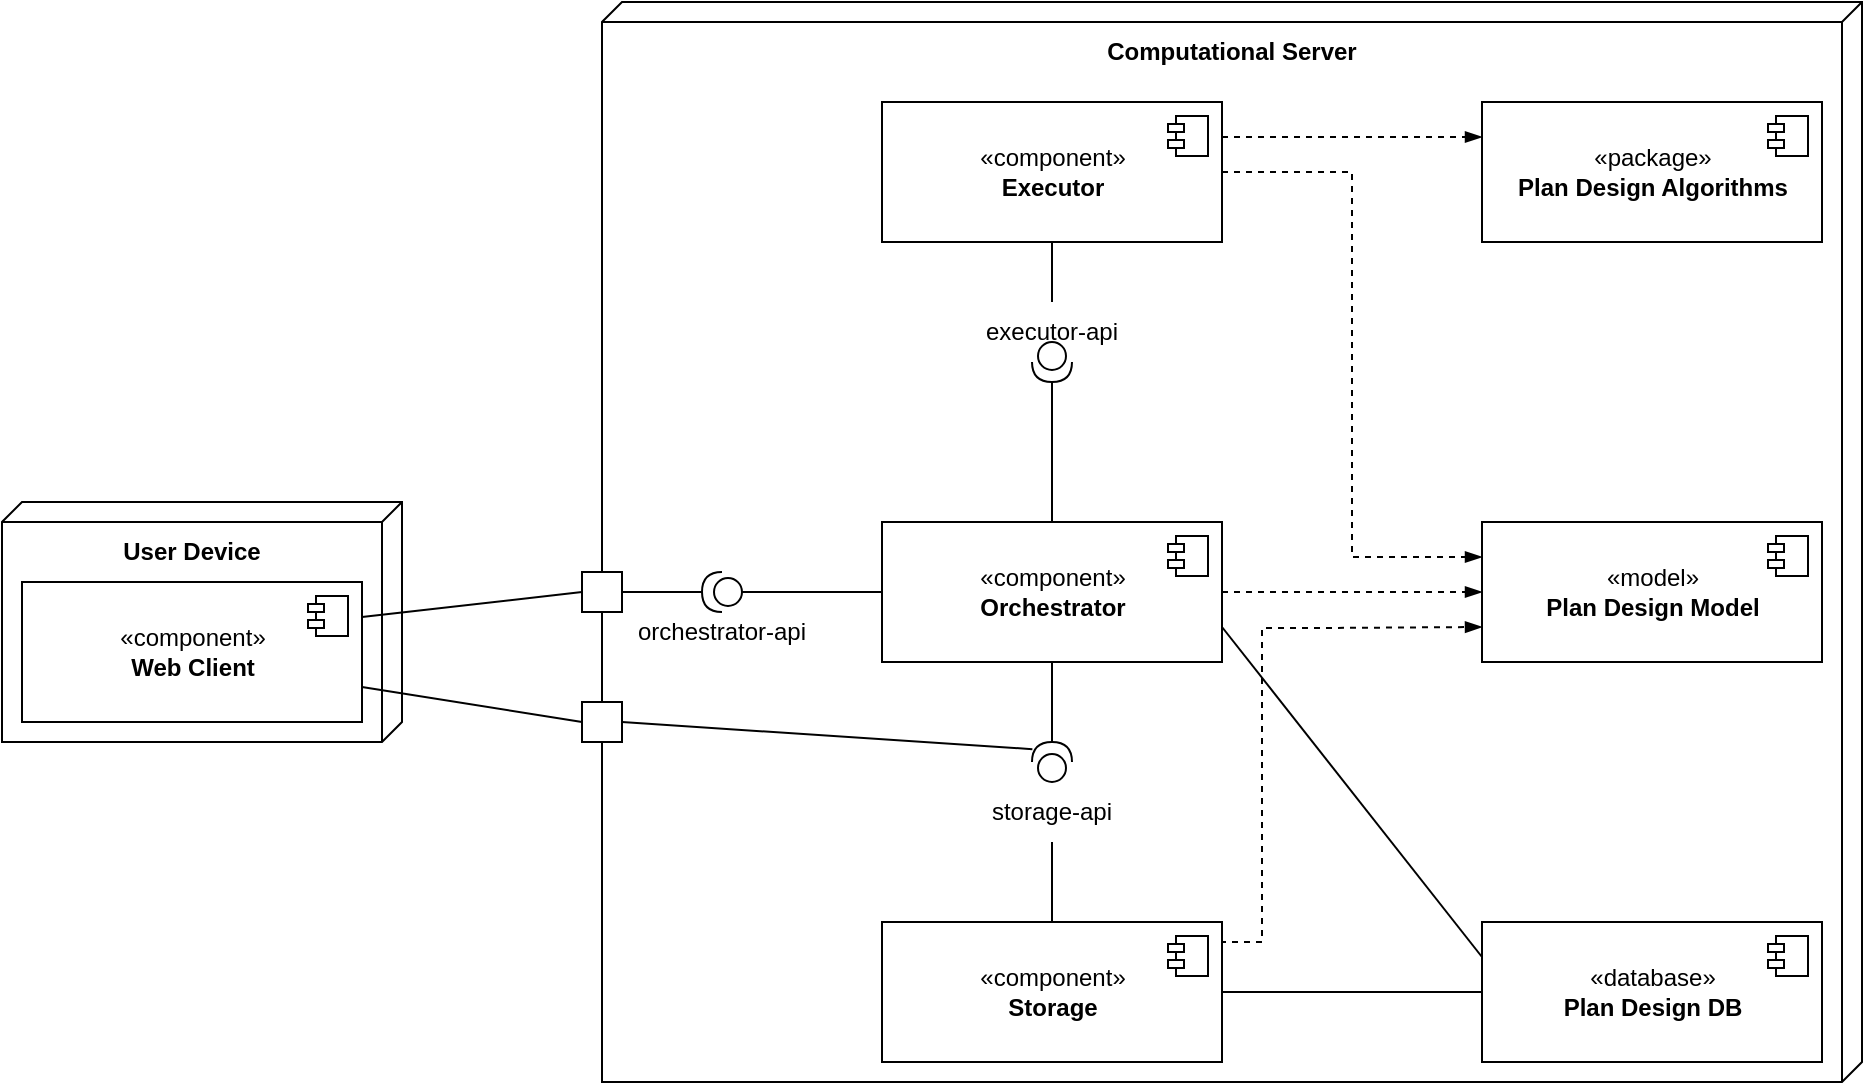 <mxfile version="17.2.4" type="device"><diagram id="kl-m7DRvVnAP5jv2bsS0" name="Страница 1"><mxGraphModel dx="1845" dy="741" grid="1" gridSize="10" guides="1" tooltips="1" connect="1" arrows="1" fold="1" page="1" pageScale="1" pageWidth="827" pageHeight="1169" math="0" shadow="0"><root><mxCell id="0"/><mxCell id="1" parent="0"/><mxCell id="913vFRCn7aOsAa7aIZj4-13" value="" style="verticalAlign=top;align=left;spacingTop=8;spacingLeft=2;spacingRight=12;shape=cube;size=10;direction=south;fontStyle=4;html=1;" parent="1" vertex="1"><mxGeometry x="150" y="40" width="630" height="540" as="geometry"/></mxCell><mxCell id="913vFRCn7aOsAa7aIZj4-14" value="&lt;b&gt;Computational Server&lt;/b&gt;" style="text;html=1;strokeColor=none;fillColor=none;align=center;verticalAlign=middle;whiteSpace=wrap;rounded=0;" parent="1" vertex="1"><mxGeometry x="400" y="50" width="130" height="30" as="geometry"/></mxCell><mxCell id="913vFRCn7aOsAa7aIZj4-11" value="" style="verticalAlign=top;align=left;spacingTop=8;spacingLeft=2;spacingRight=12;shape=cube;size=10;direction=south;fontStyle=4;html=1;" parent="1" vertex="1"><mxGeometry x="-150" y="290" width="200" height="120" as="geometry"/></mxCell><mxCell id="913vFRCn7aOsAa7aIZj4-36" style="edgeStyle=orthogonalEdgeStyle;rounded=0;orthogonalLoop=1;jettySize=auto;html=1;exitX=1;exitY=0.5;exitDx=0;exitDy=0;entryX=0;entryY=0.75;entryDx=0;entryDy=0;endArrow=blockThin;endFill=1;dashed=1;" parent="1" source="913vFRCn7aOsAa7aIZj4-1" target="913vFRCn7aOsAa7aIZj4-15" edge="1"><mxGeometry relative="1" as="geometry"><Array as="points"><mxPoint x="460" y="510"/><mxPoint x="480" y="510"/><mxPoint x="480" y="353"/><mxPoint x="510" y="353"/></Array></mxGeometry></mxCell><mxCell id="913vFRCn7aOsAa7aIZj4-41" style="edgeStyle=orthogonalEdgeStyle;rounded=0;orthogonalLoop=1;jettySize=auto;html=1;exitX=1;exitY=0.5;exitDx=0;exitDy=0;entryX=0;entryY=0.5;entryDx=0;entryDy=0;endArrow=none;endFill=0;" parent="1" source="913vFRCn7aOsAa7aIZj4-1" target="913vFRCn7aOsAa7aIZj4-7" edge="1"><mxGeometry relative="1" as="geometry"/></mxCell><mxCell id="913vFRCn7aOsAa7aIZj4-1" value="«component»&lt;br&gt;&lt;b&gt;Storage&lt;/b&gt;" style="html=1;dropTarget=0;" parent="1" vertex="1"><mxGeometry x="290" y="500" width="170" height="70" as="geometry"/></mxCell><mxCell id="913vFRCn7aOsAa7aIZj4-2" value="" style="shape=module;jettyWidth=8;jettyHeight=4;" parent="913vFRCn7aOsAa7aIZj4-1" vertex="1"><mxGeometry x="1" width="20" height="20" relative="1" as="geometry"><mxPoint x="-27" y="7" as="offset"/></mxGeometry></mxCell><mxCell id="913vFRCn7aOsAa7aIZj4-25" style="edgeStyle=orthogonalEdgeStyle;rounded=0;orthogonalLoop=1;jettySize=auto;html=1;exitX=0.5;exitY=1;exitDx=0;exitDy=0;entryX=0.5;entryY=0;entryDx=0;entryDy=0;endArrow=none;endFill=0;" parent="1" source="913vFRCn7aOsAa7aIZj4-3" target="913vFRCn7aOsAa7aIZj4-22" edge="1"><mxGeometry relative="1" as="geometry"/></mxCell><mxCell id="913vFRCn7aOsAa7aIZj4-39" style="edgeStyle=orthogonalEdgeStyle;rounded=0;orthogonalLoop=1;jettySize=auto;html=1;exitX=1;exitY=0.5;exitDx=0;exitDy=0;entryX=0;entryY=0.25;entryDx=0;entryDy=0;endArrow=blockThin;endFill=1;dashed=1;" parent="1" source="913vFRCn7aOsAa7aIZj4-3" target="913vFRCn7aOsAa7aIZj4-15" edge="1"><mxGeometry relative="1" as="geometry"/></mxCell><mxCell id="4" style="edgeStyle=orthogonalEdgeStyle;rounded=0;orthogonalLoop=1;jettySize=auto;html=1;exitX=1;exitY=0.25;exitDx=0;exitDy=0;entryX=0;entryY=0.25;entryDx=0;entryDy=0;endArrow=blockThin;endFill=1;dashed=1;" parent="1" source="913vFRCn7aOsAa7aIZj4-3" target="2" edge="1"><mxGeometry relative="1" as="geometry"/></mxCell><mxCell id="913vFRCn7aOsAa7aIZj4-3" value="«component»&lt;br&gt;&lt;b&gt;Executor&lt;/b&gt;" style="html=1;dropTarget=0;" parent="1" vertex="1"><mxGeometry x="290" y="90" width="170" height="70" as="geometry"/></mxCell><mxCell id="913vFRCn7aOsAa7aIZj4-4" value="" style="shape=module;jettyWidth=8;jettyHeight=4;" parent="913vFRCn7aOsAa7aIZj4-3" vertex="1"><mxGeometry x="1" width="20" height="20" relative="1" as="geometry"><mxPoint x="-27" y="7" as="offset"/></mxGeometry></mxCell><mxCell id="913vFRCn7aOsAa7aIZj4-37" style="edgeStyle=orthogonalEdgeStyle;rounded=0;orthogonalLoop=1;jettySize=auto;html=1;exitX=1;exitY=0.5;exitDx=0;exitDy=0;entryX=0;entryY=0.5;entryDx=0;entryDy=0;endArrow=blockThin;endFill=1;dashed=1;" parent="1" source="913vFRCn7aOsAa7aIZj4-5" target="913vFRCn7aOsAa7aIZj4-15" edge="1"><mxGeometry relative="1" as="geometry"/></mxCell><mxCell id="913vFRCn7aOsAa7aIZj4-42" style="rounded=0;orthogonalLoop=1;jettySize=auto;html=1;exitX=1;exitY=0.75;exitDx=0;exitDy=0;entryX=0;entryY=0.25;entryDx=0;entryDy=0;endArrow=none;endFill=0;" parent="1" source="913vFRCn7aOsAa7aIZj4-5" target="913vFRCn7aOsAa7aIZj4-7" edge="1"><mxGeometry relative="1" as="geometry"/></mxCell><mxCell id="913vFRCn7aOsAa7aIZj4-5" value="«component»&lt;br&gt;&lt;b&gt;Orchestrator&lt;/b&gt;" style="html=1;dropTarget=0;" parent="1" vertex="1"><mxGeometry x="290" y="300" width="170" height="70" as="geometry"/></mxCell><mxCell id="913vFRCn7aOsAa7aIZj4-6" value="" style="shape=module;jettyWidth=8;jettyHeight=4;" parent="913vFRCn7aOsAa7aIZj4-5" vertex="1"><mxGeometry x="1" width="20" height="20" relative="1" as="geometry"><mxPoint x="-27" y="7" as="offset"/></mxGeometry></mxCell><mxCell id="913vFRCn7aOsAa7aIZj4-7" value="«database»&lt;br&gt;&lt;b&gt;Plan Design DB&lt;/b&gt;" style="html=1;dropTarget=0;" parent="1" vertex="1"><mxGeometry x="590" y="500" width="170" height="70" as="geometry"/></mxCell><mxCell id="913vFRCn7aOsAa7aIZj4-8" value="" style="shape=module;jettyWidth=8;jettyHeight=4;" parent="913vFRCn7aOsAa7aIZj4-7" vertex="1"><mxGeometry x="1" width="20" height="20" relative="1" as="geometry"><mxPoint x="-27" y="7" as="offset"/></mxGeometry></mxCell><mxCell id="913vFRCn7aOsAa7aIZj4-49" style="edgeStyle=none;rounded=0;orthogonalLoop=1;jettySize=auto;html=1;exitX=1;exitY=0.25;exitDx=0;exitDy=0;entryX=0;entryY=0.5;entryDx=0;entryDy=0;endArrow=none;endFill=0;" parent="1" source="913vFRCn7aOsAa7aIZj4-9" target="913vFRCn7aOsAa7aIZj4-43" edge="1"><mxGeometry relative="1" as="geometry"/></mxCell><mxCell id="913vFRCn7aOsAa7aIZj4-50" style="edgeStyle=none;rounded=0;orthogonalLoop=1;jettySize=auto;html=1;exitX=1;exitY=0.75;exitDx=0;exitDy=0;entryX=0;entryY=0.5;entryDx=0;entryDy=0;endArrow=none;endFill=0;" parent="1" source="913vFRCn7aOsAa7aIZj4-9" target="913vFRCn7aOsAa7aIZj4-44" edge="1"><mxGeometry relative="1" as="geometry"/></mxCell><mxCell id="913vFRCn7aOsAa7aIZj4-9" value="«component»&lt;br&gt;&lt;b&gt;Web Client&lt;/b&gt;" style="html=1;dropTarget=0;" parent="1" vertex="1"><mxGeometry x="-140" y="330" width="170" height="70" as="geometry"/></mxCell><mxCell id="913vFRCn7aOsAa7aIZj4-10" value="" style="shape=module;jettyWidth=8;jettyHeight=4;" parent="913vFRCn7aOsAa7aIZj4-9" vertex="1"><mxGeometry x="1" width="20" height="20" relative="1" as="geometry"><mxPoint x="-27" y="7" as="offset"/></mxGeometry></mxCell><mxCell id="913vFRCn7aOsAa7aIZj4-12" value="&lt;b&gt;User Device&lt;/b&gt;" style="text;html=1;strokeColor=none;fillColor=none;align=center;verticalAlign=middle;whiteSpace=wrap;rounded=0;" parent="1" vertex="1"><mxGeometry x="-95" y="300" width="80" height="30" as="geometry"/></mxCell><mxCell id="913vFRCn7aOsAa7aIZj4-15" value="«model»&lt;br&gt;&lt;b&gt;Plan Design Model&lt;/b&gt;" style="html=1;dropTarget=0;" parent="1" vertex="1"><mxGeometry x="590" y="300" width="170" height="70" as="geometry"/></mxCell><mxCell id="913vFRCn7aOsAa7aIZj4-16" value="" style="shape=module;jettyWidth=8;jettyHeight=4;" parent="913vFRCn7aOsAa7aIZj4-15" vertex="1"><mxGeometry x="1" width="20" height="20" relative="1" as="geometry"><mxPoint x="-27" y="7" as="offset"/></mxGeometry></mxCell><mxCell id="913vFRCn7aOsAa7aIZj4-24" style="edgeStyle=orthogonalEdgeStyle;rounded=0;orthogonalLoop=1;jettySize=auto;html=1;exitX=1;exitY=0.5;exitDx=0;exitDy=0;exitPerimeter=0;endArrow=none;endFill=0;" parent="1" source="913vFRCn7aOsAa7aIZj4-21" target="913vFRCn7aOsAa7aIZj4-5" edge="1"><mxGeometry relative="1" as="geometry"/></mxCell><mxCell id="913vFRCn7aOsAa7aIZj4-21" value="" style="shape=providedRequiredInterface;html=1;verticalLabelPosition=bottom;sketch=0;rotation=90;" parent="1" vertex="1"><mxGeometry x="365" y="210" width="20" height="20" as="geometry"/></mxCell><mxCell id="913vFRCn7aOsAa7aIZj4-22" value="executor-api" style="text;html=1;strokeColor=none;fillColor=none;align=center;verticalAlign=middle;whiteSpace=wrap;rounded=0;" parent="1" vertex="1"><mxGeometry x="325" y="190" width="100" height="30" as="geometry"/></mxCell><mxCell id="913vFRCn7aOsAa7aIZj4-28" style="edgeStyle=orthogonalEdgeStyle;rounded=0;orthogonalLoop=1;jettySize=auto;html=1;exitX=1;exitY=0.5;exitDx=0;exitDy=0;exitPerimeter=0;entryX=0.5;entryY=1;entryDx=0;entryDy=0;endArrow=none;endFill=0;" parent="1" source="913vFRCn7aOsAa7aIZj4-26" target="913vFRCn7aOsAa7aIZj4-5" edge="1"><mxGeometry relative="1" as="geometry"/></mxCell><mxCell id="913vFRCn7aOsAa7aIZj4-26" value="" style="shape=providedRequiredInterface;html=1;verticalLabelPosition=bottom;sketch=0;direction=north;" parent="1" vertex="1"><mxGeometry x="365" y="410" width="20" height="20" as="geometry"/></mxCell><mxCell id="913vFRCn7aOsAa7aIZj4-29" style="edgeStyle=orthogonalEdgeStyle;rounded=0;orthogonalLoop=1;jettySize=auto;html=1;exitX=0.5;exitY=1;exitDx=0;exitDy=0;endArrow=none;endFill=0;" parent="1" source="913vFRCn7aOsAa7aIZj4-27" target="913vFRCn7aOsAa7aIZj4-1" edge="1"><mxGeometry relative="1" as="geometry"/></mxCell><mxCell id="913vFRCn7aOsAa7aIZj4-46" value="" style="edgeStyle=orthogonalEdgeStyle;rounded=0;orthogonalLoop=1;jettySize=auto;html=1;endArrow=none;endFill=0;exitX=1;exitY=0.5;exitDx=0;exitDy=0;exitPerimeter=0;" parent="1" source="913vFRCn7aOsAa7aIZj4-26" target="913vFRCn7aOsAa7aIZj4-5" edge="1"><mxGeometry relative="1" as="geometry"/></mxCell><mxCell id="913vFRCn7aOsAa7aIZj4-27" value="storage-api" style="text;html=1;strokeColor=none;fillColor=none;align=center;verticalAlign=middle;whiteSpace=wrap;rounded=0;" parent="1" vertex="1"><mxGeometry x="325" y="430" width="100" height="30" as="geometry"/></mxCell><mxCell id="913vFRCn7aOsAa7aIZj4-35" style="edgeStyle=orthogonalEdgeStyle;rounded=0;orthogonalLoop=1;jettySize=auto;html=1;exitX=0;exitY=0.5;exitDx=0;exitDy=0;exitPerimeter=0;endArrow=none;endFill=0;" parent="1" source="913vFRCn7aOsAa7aIZj4-33" target="913vFRCn7aOsAa7aIZj4-5" edge="1"><mxGeometry relative="1" as="geometry"/></mxCell><mxCell id="913vFRCn7aOsAa7aIZj4-45" style="edgeStyle=orthogonalEdgeStyle;rounded=0;orthogonalLoop=1;jettySize=auto;html=1;exitX=1;exitY=0.5;exitDx=0;exitDy=0;exitPerimeter=0;entryX=1;entryY=0.5;entryDx=0;entryDy=0;endArrow=none;endFill=0;" parent="1" source="913vFRCn7aOsAa7aIZj4-33" target="913vFRCn7aOsAa7aIZj4-43" edge="1"><mxGeometry relative="1" as="geometry"/></mxCell><mxCell id="913vFRCn7aOsAa7aIZj4-33" value="" style="shape=providedRequiredInterface;html=1;verticalLabelPosition=bottom;sketch=0;direction=west;" parent="1" vertex="1"><mxGeometry x="200" y="325" width="20" height="20" as="geometry"/></mxCell><mxCell id="913vFRCn7aOsAa7aIZj4-34" value="orchestrator-api" style="text;html=1;strokeColor=none;fillColor=none;align=center;verticalAlign=middle;whiteSpace=wrap;rounded=0;" parent="1" vertex="1"><mxGeometry x="160" y="340" width="100" height="30" as="geometry"/></mxCell><mxCell id="913vFRCn7aOsAa7aIZj4-43" value="" style="whiteSpace=wrap;html=1;aspect=fixed;" parent="1" vertex="1"><mxGeometry x="140" y="325" width="20" height="20" as="geometry"/></mxCell><mxCell id="913vFRCn7aOsAa7aIZj4-47" style="rounded=0;orthogonalLoop=1;jettySize=auto;html=1;exitX=1;exitY=0.5;exitDx=0;exitDy=0;entryX=0.82;entryY=0.01;entryDx=0;entryDy=0;entryPerimeter=0;endArrow=none;endFill=0;" parent="1" source="913vFRCn7aOsAa7aIZj4-44" target="913vFRCn7aOsAa7aIZj4-26" edge="1"><mxGeometry relative="1" as="geometry"/></mxCell><mxCell id="913vFRCn7aOsAa7aIZj4-44" value="" style="whiteSpace=wrap;html=1;aspect=fixed;" parent="1" vertex="1"><mxGeometry x="140" y="390" width="20" height="20" as="geometry"/></mxCell><mxCell id="2" value="«package»&lt;br&gt;&lt;b&gt;Plan Design Algorithms&lt;/b&gt;" style="html=1;dropTarget=0;" parent="1" vertex="1"><mxGeometry x="590" y="90" width="170" height="70" as="geometry"/></mxCell><mxCell id="3" value="" style="shape=module;jettyWidth=8;jettyHeight=4;" parent="2" vertex="1"><mxGeometry x="1" width="20" height="20" relative="1" as="geometry"><mxPoint x="-27" y="7" as="offset"/></mxGeometry></mxCell></root></mxGraphModel></diagram></mxfile>